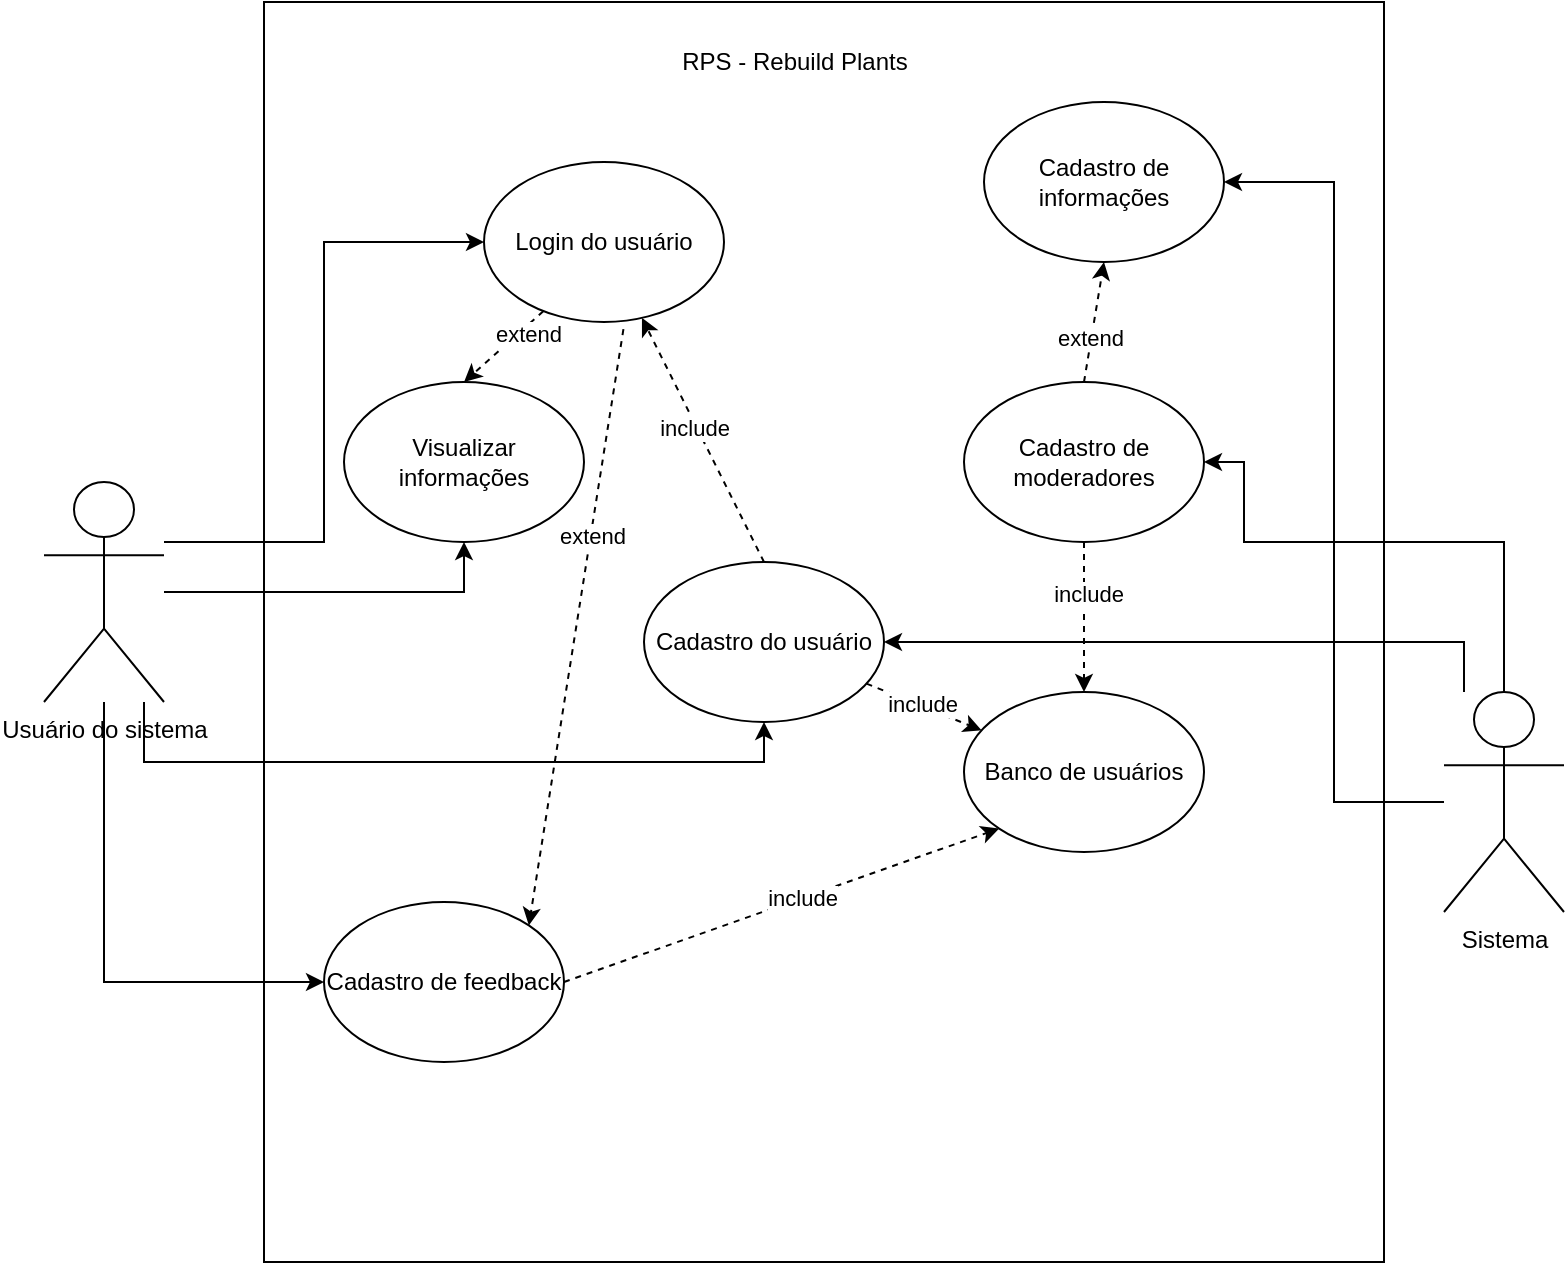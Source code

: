 <mxfile version="14.6.6" type="github">
  <diagram id="nVmPYJr3QLgJTxrrLP3R" name="Page-1">
    <mxGraphModel dx="981" dy="534" grid="1" gridSize="10" guides="1" tooltips="1" connect="1" arrows="1" fold="1" page="1" pageScale="1" pageWidth="850" pageHeight="1100" math="0" shadow="0">
      <root>
        <mxCell id="0" />
        <mxCell id="1" parent="0" />
        <mxCell id="Aib9MCHlKN9K2dJ5SihW-1" value="" style="html=1;" parent="1" vertex="1">
          <mxGeometry x="160" y="110" width="560" height="630" as="geometry" />
        </mxCell>
        <mxCell id="Aib9MCHlKN9K2dJ5SihW-2" value="RPS - Rebuild Plants" style="text;html=1;align=center;verticalAlign=middle;resizable=0;points=[];autosize=1;strokeColor=none;" parent="1" vertex="1">
          <mxGeometry x="360" y="130" width="130" height="20" as="geometry" />
        </mxCell>
        <mxCell id="KN0pyL3NHNJ8BKubWvCq-10" style="edgeStyle=orthogonalEdgeStyle;rounded=0;orthogonalLoop=1;jettySize=auto;html=1;entryX=0;entryY=0.5;entryDx=0;entryDy=0;" edge="1" parent="1" source="Aib9MCHlKN9K2dJ5SihW-3" target="KN0pyL3NHNJ8BKubWvCq-1">
          <mxGeometry relative="1" as="geometry">
            <Array as="points">
              <mxPoint x="190" y="380" />
              <mxPoint x="190" y="230" />
            </Array>
          </mxGeometry>
        </mxCell>
        <mxCell id="KN0pyL3NHNJ8BKubWvCq-11" style="edgeStyle=orthogonalEdgeStyle;rounded=0;orthogonalLoop=1;jettySize=auto;html=1;entryX=0.5;entryY=1;entryDx=0;entryDy=0;" edge="1" parent="1" source="Aib9MCHlKN9K2dJ5SihW-3" target="KN0pyL3NHNJ8BKubWvCq-2">
          <mxGeometry relative="1" as="geometry">
            <Array as="points">
              <mxPoint x="100" y="490" />
              <mxPoint x="410" y="490" />
            </Array>
          </mxGeometry>
        </mxCell>
        <mxCell id="KN0pyL3NHNJ8BKubWvCq-14" style="edgeStyle=orthogonalEdgeStyle;rounded=0;orthogonalLoop=1;jettySize=auto;html=1;entryX=0;entryY=0.5;entryDx=0;entryDy=0;" edge="1" parent="1" source="Aib9MCHlKN9K2dJ5SihW-3" target="KN0pyL3NHNJ8BKubWvCq-4">
          <mxGeometry relative="1" as="geometry">
            <Array as="points">
              <mxPoint x="80" y="600" />
            </Array>
          </mxGeometry>
        </mxCell>
        <mxCell id="KN0pyL3NHNJ8BKubWvCq-31" style="edgeStyle=orthogonalEdgeStyle;rounded=0;orthogonalLoop=1;jettySize=auto;html=1;entryX=0.5;entryY=1;entryDx=0;entryDy=0;" edge="1" parent="1" source="Aib9MCHlKN9K2dJ5SihW-3" target="KN0pyL3NHNJ8BKubWvCq-6">
          <mxGeometry relative="1" as="geometry" />
        </mxCell>
        <mxCell id="Aib9MCHlKN9K2dJ5SihW-3" value="Usuário do sistema" style="shape=umlActor;verticalLabelPosition=bottom;verticalAlign=top;html=1;outlineConnect=0;" parent="1" vertex="1">
          <mxGeometry x="50" y="350" width="60" height="110" as="geometry" />
        </mxCell>
        <mxCell id="KN0pyL3NHNJ8BKubWvCq-1" value="Login do usuário" style="ellipse;whiteSpace=wrap;html=1;" vertex="1" parent="1">
          <mxGeometry x="270" y="190" width="120" height="80" as="geometry" />
        </mxCell>
        <mxCell id="KN0pyL3NHNJ8BKubWvCq-2" value="Cadastro do usuário" style="ellipse;whiteSpace=wrap;html=1;" vertex="1" parent="1">
          <mxGeometry x="350" y="390" width="120" height="80" as="geometry" />
        </mxCell>
        <mxCell id="KN0pyL3NHNJ8BKubWvCq-3" value="Cadastro de informações" style="ellipse;whiteSpace=wrap;html=1;" vertex="1" parent="1">
          <mxGeometry x="520" y="160" width="120" height="80" as="geometry" />
        </mxCell>
        <mxCell id="KN0pyL3NHNJ8BKubWvCq-4" value="Cadastro de feedback" style="ellipse;whiteSpace=wrap;html=1;" vertex="1" parent="1">
          <mxGeometry x="190" y="560" width="120" height="80" as="geometry" />
        </mxCell>
        <mxCell id="KN0pyL3NHNJ8BKubWvCq-6" value="Visualizar informações" style="ellipse;whiteSpace=wrap;html=1;" vertex="1" parent="1">
          <mxGeometry x="200" y="300" width="120" height="80" as="geometry" />
        </mxCell>
        <mxCell id="KN0pyL3NHNJ8BKubWvCq-13" style="edgeStyle=orthogonalEdgeStyle;rounded=0;orthogonalLoop=1;jettySize=auto;html=1;entryX=1;entryY=0.5;entryDx=0;entryDy=0;" edge="1" parent="1" source="KN0pyL3NHNJ8BKubWvCq-7" target="KN0pyL3NHNJ8BKubWvCq-3">
          <mxGeometry relative="1" as="geometry" />
        </mxCell>
        <mxCell id="KN0pyL3NHNJ8BKubWvCq-16" style="edgeStyle=orthogonalEdgeStyle;rounded=0;orthogonalLoop=1;jettySize=auto;html=1;entryX=1;entryY=0.5;entryDx=0;entryDy=0;" edge="1" parent="1" source="KN0pyL3NHNJ8BKubWvCq-7" target="KN0pyL3NHNJ8BKubWvCq-15">
          <mxGeometry relative="1" as="geometry">
            <Array as="points">
              <mxPoint x="780" y="380" />
              <mxPoint x="650" y="380" />
              <mxPoint x="650" y="340" />
            </Array>
          </mxGeometry>
        </mxCell>
        <mxCell id="KN0pyL3NHNJ8BKubWvCq-36" style="edgeStyle=orthogonalEdgeStyle;rounded=0;orthogonalLoop=1;jettySize=auto;html=1;entryX=1;entryY=0.5;entryDx=0;entryDy=0;" edge="1" parent="1" source="KN0pyL3NHNJ8BKubWvCq-7" target="KN0pyL3NHNJ8BKubWvCq-2">
          <mxGeometry relative="1" as="geometry">
            <Array as="points">
              <mxPoint x="760" y="430" />
            </Array>
          </mxGeometry>
        </mxCell>
        <mxCell id="KN0pyL3NHNJ8BKubWvCq-7" value="Sistema" style="shape=umlActor;verticalLabelPosition=bottom;verticalAlign=top;html=1;outlineConnect=0;" vertex="1" parent="1">
          <mxGeometry x="750" y="455" width="60" height="110" as="geometry" />
        </mxCell>
        <mxCell id="KN0pyL3NHNJ8BKubWvCq-15" value="Cadastro de moderadores" style="ellipse;whiteSpace=wrap;html=1;" vertex="1" parent="1">
          <mxGeometry x="510" y="300" width="120" height="80" as="geometry" />
        </mxCell>
        <mxCell id="KN0pyL3NHNJ8BKubWvCq-17" value="Banco de usuários" style="ellipse;whiteSpace=wrap;html=1;" vertex="1" parent="1">
          <mxGeometry x="510" y="455" width="120" height="80" as="geometry" />
        </mxCell>
        <mxCell id="KN0pyL3NHNJ8BKubWvCq-21" value="" style="endArrow=classic;html=1;dashed=1;exitX=0.5;exitY=0;exitDx=0;exitDy=0;" edge="1" parent="1" source="KN0pyL3NHNJ8BKubWvCq-2" target="KN0pyL3NHNJ8BKubWvCq-1">
          <mxGeometry width="50" height="50" relative="1" as="geometry">
            <mxPoint x="-110" y="475" as="sourcePoint" />
            <mxPoint x="-20" y="245" as="targetPoint" />
          </mxGeometry>
        </mxCell>
        <mxCell id="KN0pyL3NHNJ8BKubWvCq-22" value="include" style="edgeLabel;html=1;align=center;verticalAlign=middle;resizable=0;points=[];" vertex="1" connectable="0" parent="KN0pyL3NHNJ8BKubWvCq-21">
          <mxGeometry x="0.112" y="1" relative="1" as="geometry">
            <mxPoint as="offset" />
          </mxGeometry>
        </mxCell>
        <mxCell id="KN0pyL3NHNJ8BKubWvCq-23" value="" style="endArrow=classic;html=1;dashed=1;" edge="1" parent="1" source="KN0pyL3NHNJ8BKubWvCq-2" target="KN0pyL3NHNJ8BKubWvCq-17">
          <mxGeometry width="50" height="50" relative="1" as="geometry">
            <mxPoint x="450" y="270" as="sourcePoint" />
            <mxPoint x="500" y="220" as="targetPoint" />
          </mxGeometry>
        </mxCell>
        <mxCell id="KN0pyL3NHNJ8BKubWvCq-24" value="include" style="edgeLabel;html=1;align=center;verticalAlign=middle;resizable=0;points=[];" vertex="1" connectable="0" parent="KN0pyL3NHNJ8BKubWvCq-23">
          <mxGeometry x="-0.074" y="1" relative="1" as="geometry">
            <mxPoint x="1" as="offset" />
          </mxGeometry>
        </mxCell>
        <mxCell id="KN0pyL3NHNJ8BKubWvCq-25" value="" style="endArrow=classic;html=1;dashed=1;entryX=0.5;entryY=1;entryDx=0;entryDy=0;" edge="1" parent="1" target="KN0pyL3NHNJ8BKubWvCq-3">
          <mxGeometry width="50" height="50" relative="1" as="geometry">
            <mxPoint x="570" y="300" as="sourcePoint" />
            <mxPoint x="620" y="250" as="targetPoint" />
          </mxGeometry>
        </mxCell>
        <mxCell id="KN0pyL3NHNJ8BKubWvCq-26" value="extend" style="edgeLabel;html=1;align=center;verticalAlign=middle;resizable=0;points=[];" vertex="1" connectable="0" parent="KN0pyL3NHNJ8BKubWvCq-25">
          <mxGeometry x="-0.262" y="1" relative="1" as="geometry">
            <mxPoint as="offset" />
          </mxGeometry>
        </mxCell>
        <mxCell id="KN0pyL3NHNJ8BKubWvCq-27" value="" style="endArrow=classic;html=1;dashed=1;exitX=0.247;exitY=0.933;exitDx=0;exitDy=0;exitPerimeter=0;entryX=0.5;entryY=0;entryDx=0;entryDy=0;" edge="1" parent="1" source="KN0pyL3NHNJ8BKubWvCq-1" target="KN0pyL3NHNJ8BKubWvCq-6">
          <mxGeometry width="50" height="50" relative="1" as="geometry">
            <mxPoint x="240" y="350" as="sourcePoint" />
            <mxPoint x="290" y="300" as="targetPoint" />
          </mxGeometry>
        </mxCell>
        <mxCell id="KN0pyL3NHNJ8BKubWvCq-28" value="extend" style="edgeLabel;html=1;align=center;verticalAlign=middle;resizable=0;points=[];" vertex="1" connectable="0" parent="KN0pyL3NHNJ8BKubWvCq-27">
          <mxGeometry x="-0.498" y="3" relative="1" as="geometry">
            <mxPoint as="offset" />
          </mxGeometry>
        </mxCell>
        <mxCell id="KN0pyL3NHNJ8BKubWvCq-29" value="" style="endArrow=classic;html=1;dashed=1;entryX=0;entryY=1;entryDx=0;entryDy=0;exitX=1;exitY=0.5;exitDx=0;exitDy=0;" edge="1" parent="1" source="KN0pyL3NHNJ8BKubWvCq-4" target="KN0pyL3NHNJ8BKubWvCq-17">
          <mxGeometry width="50" height="50" relative="1" as="geometry">
            <mxPoint x="380" y="630" as="sourcePoint" />
            <mxPoint x="430" y="580" as="targetPoint" />
          </mxGeometry>
        </mxCell>
        <mxCell id="KN0pyL3NHNJ8BKubWvCq-30" value="include" style="edgeLabel;html=1;align=center;verticalAlign=middle;resizable=0;points=[];" vertex="1" connectable="0" parent="KN0pyL3NHNJ8BKubWvCq-29">
          <mxGeometry x="0.092" relative="1" as="geometry">
            <mxPoint as="offset" />
          </mxGeometry>
        </mxCell>
        <mxCell id="KN0pyL3NHNJ8BKubWvCq-32" value="" style="endArrow=classic;html=1;entryX=1;entryY=0;entryDx=0;entryDy=0;exitX=0.581;exitY=1.045;exitDx=0;exitDy=0;exitPerimeter=0;dashed=1;" edge="1" parent="1" source="KN0pyL3NHNJ8BKubWvCq-1" target="KN0pyL3NHNJ8BKubWvCq-4">
          <mxGeometry width="50" height="50" relative="1" as="geometry">
            <mxPoint x="300" y="410" as="sourcePoint" />
            <mxPoint x="350" y="360" as="targetPoint" />
          </mxGeometry>
        </mxCell>
        <mxCell id="KN0pyL3NHNJ8BKubWvCq-33" value="extend" style="edgeLabel;html=1;align=center;verticalAlign=middle;resizable=0;points=[];" vertex="1" connectable="0" parent="KN0pyL3NHNJ8BKubWvCq-32">
          <mxGeometry x="-0.306" relative="1" as="geometry">
            <mxPoint as="offset" />
          </mxGeometry>
        </mxCell>
        <mxCell id="KN0pyL3NHNJ8BKubWvCq-34" value="" style="endArrow=classic;html=1;dashed=1;exitX=0.5;exitY=1;exitDx=0;exitDy=0;" edge="1" parent="1" source="KN0pyL3NHNJ8BKubWvCq-15" target="KN0pyL3NHNJ8BKubWvCq-17">
          <mxGeometry width="50" height="50" relative="1" as="geometry">
            <mxPoint x="560" y="440" as="sourcePoint" />
            <mxPoint x="610" y="390" as="targetPoint" />
          </mxGeometry>
        </mxCell>
        <mxCell id="KN0pyL3NHNJ8BKubWvCq-35" value="include" style="edgeLabel;html=1;align=center;verticalAlign=middle;resizable=0;points=[];" vertex="1" connectable="0" parent="KN0pyL3NHNJ8BKubWvCq-34">
          <mxGeometry x="-0.325" y="2" relative="1" as="geometry">
            <mxPoint as="offset" />
          </mxGeometry>
        </mxCell>
      </root>
    </mxGraphModel>
  </diagram>
</mxfile>
